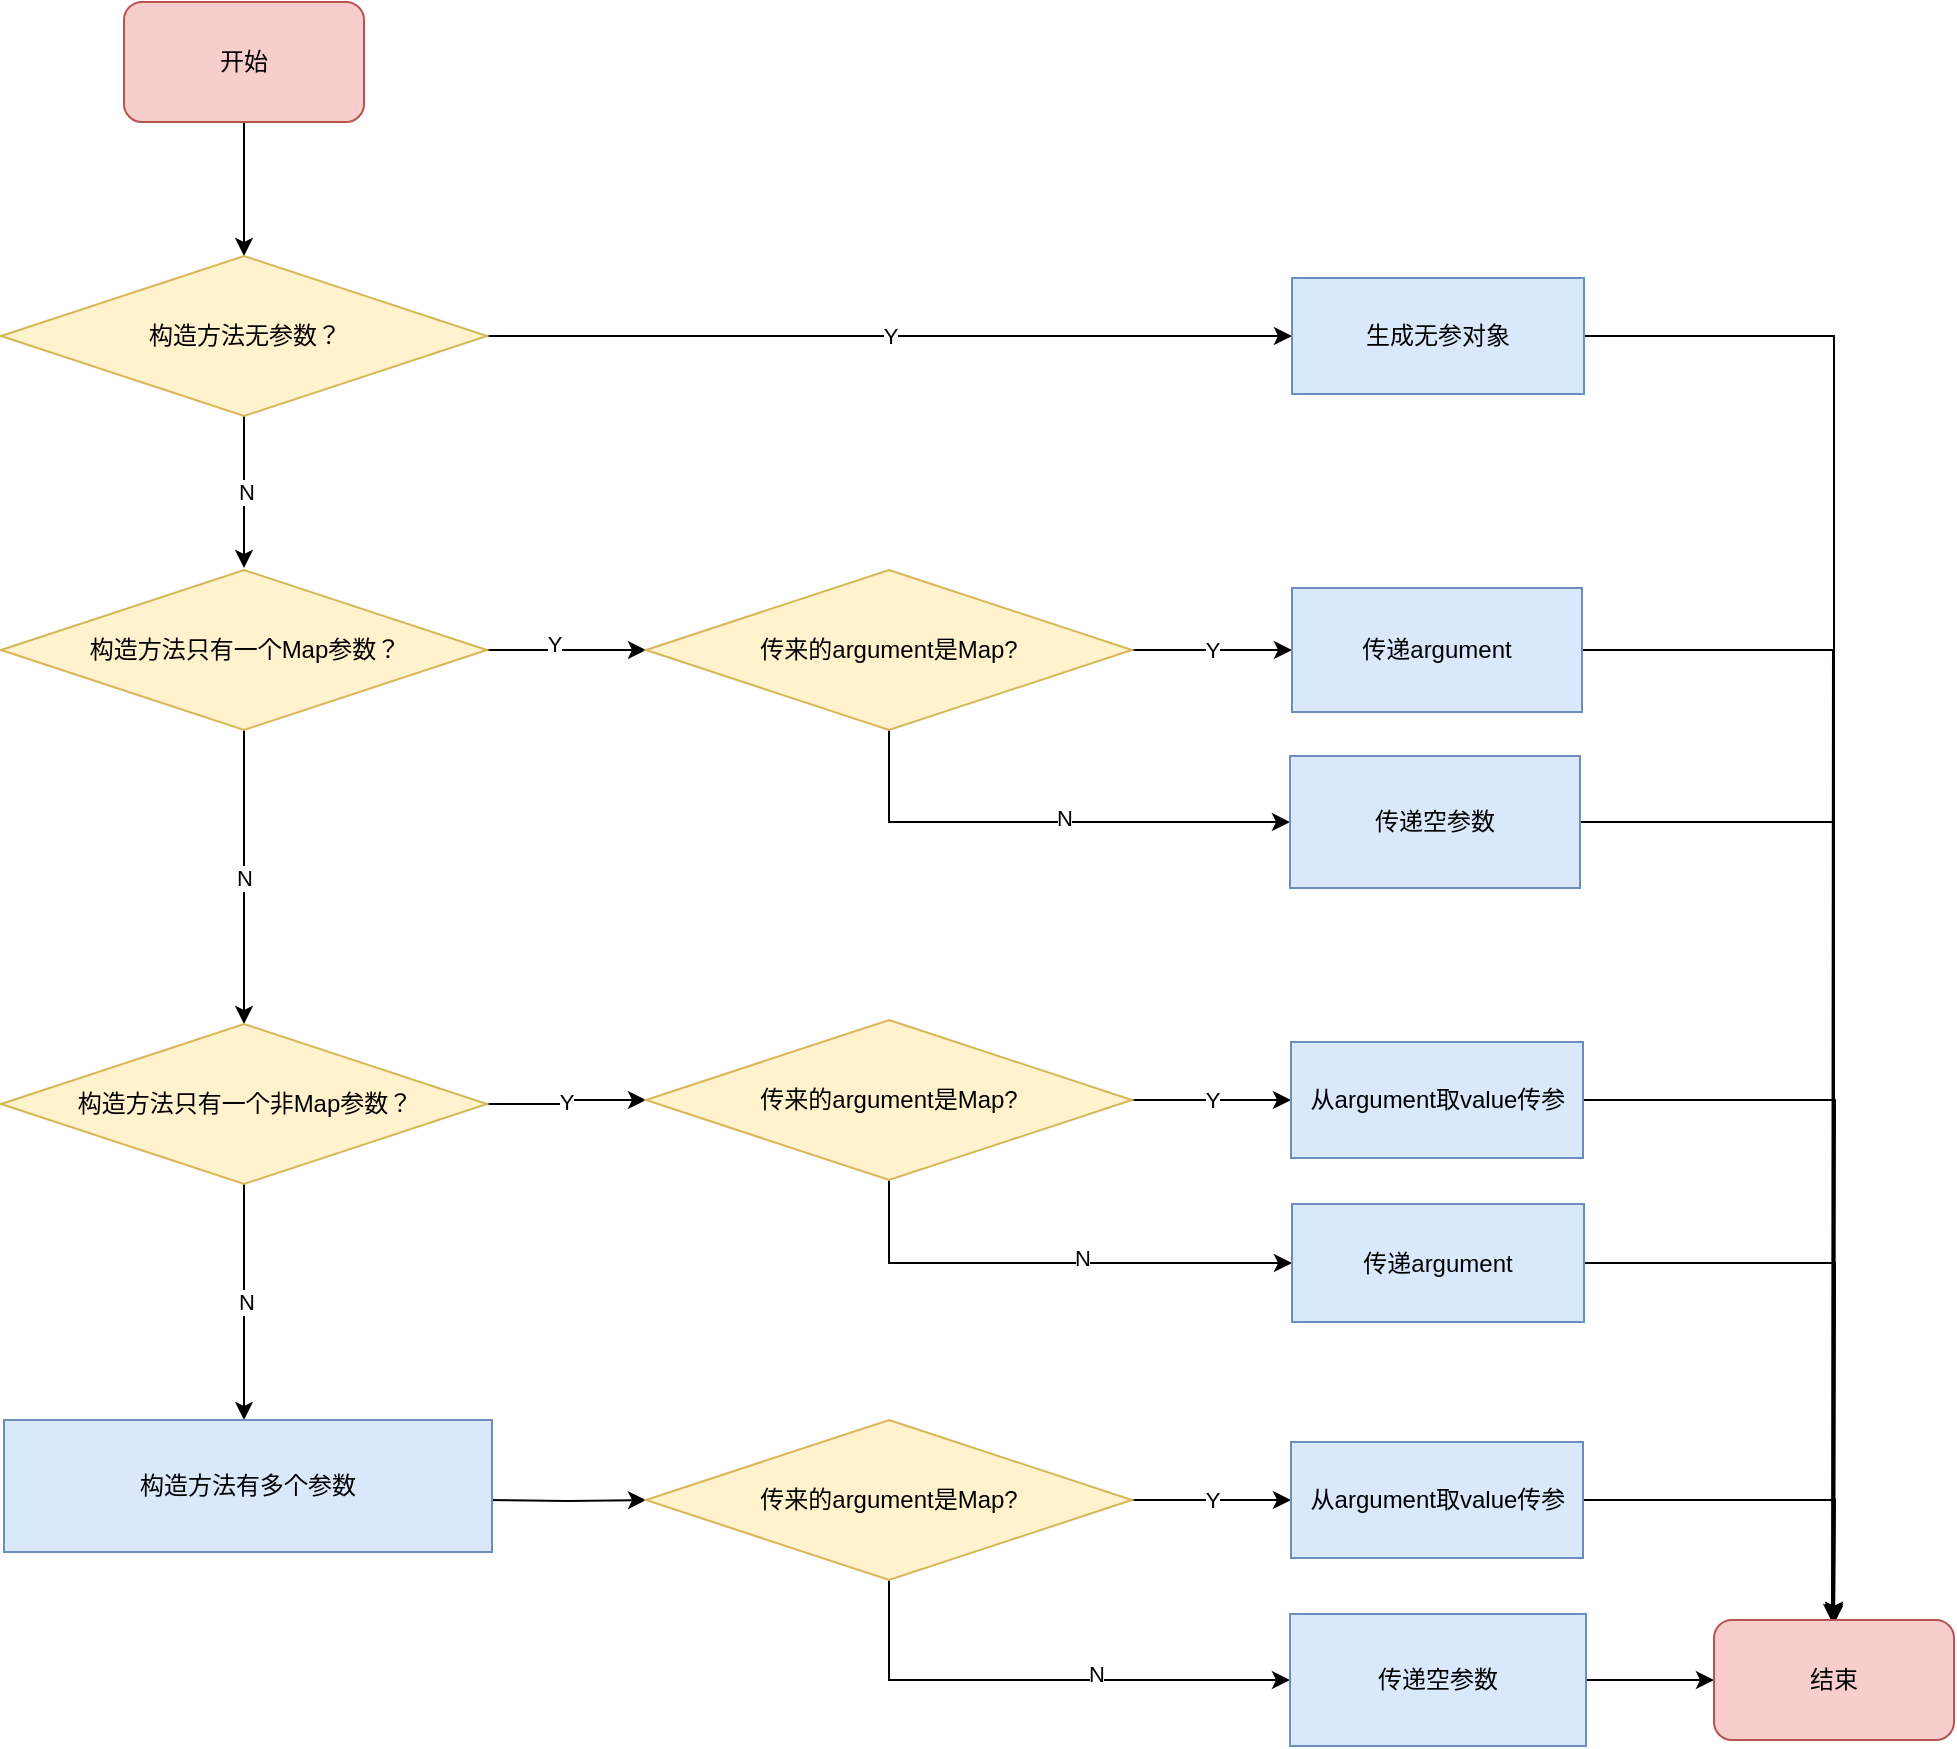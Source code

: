<mxfile version="14.4.4" type="github">
  <diagram id="RbI6a6aazV5-y1QSjEhH" name="Page-1">
    <mxGraphModel dx="2066" dy="1097" grid="0" gridSize="10" guides="1" tooltips="1" connect="1" arrows="1" fold="1" page="0" pageScale="1" pageWidth="827" pageHeight="1169" math="0" shadow="0">
      <root>
        <mxCell id="0" />
        <mxCell id="1" parent="0" />
        <mxCell id="_aRZKOzga5QORLewIEdH-8" style="edgeStyle=orthogonalEdgeStyle;rounded=0;orthogonalLoop=1;jettySize=auto;html=1;" edge="1" parent="1" source="_aRZKOzga5QORLewIEdH-3" target="_aRZKOzga5QORLewIEdH-4">
          <mxGeometry relative="1" as="geometry" />
        </mxCell>
        <mxCell id="_aRZKOzga5QORLewIEdH-3" value="开始" style="rounded=1;whiteSpace=wrap;html=1;fillColor=#f8cecc;strokeColor=#b85450;" vertex="1" parent="1">
          <mxGeometry x="339" y="83" width="120" height="60" as="geometry" />
        </mxCell>
        <mxCell id="_aRZKOzga5QORLewIEdH-9" value="N" style="edgeStyle=orthogonalEdgeStyle;rounded=0;orthogonalLoop=1;jettySize=auto;html=1;exitX=0.5;exitY=1;exitDx=0;exitDy=0;" edge="1" parent="1" source="_aRZKOzga5QORLewIEdH-4">
          <mxGeometry relative="1" as="geometry">
            <mxPoint x="399" y="366" as="targetPoint" />
          </mxGeometry>
        </mxCell>
        <mxCell id="_aRZKOzga5QORLewIEdH-44" value="Y" style="edgeStyle=orthogonalEdgeStyle;rounded=0;orthogonalLoop=1;jettySize=auto;html=1;" edge="1" parent="1" source="_aRZKOzga5QORLewIEdH-4" target="_aRZKOzga5QORLewIEdH-19">
          <mxGeometry relative="1" as="geometry" />
        </mxCell>
        <mxCell id="_aRZKOzga5QORLewIEdH-4" value="构造方法无参数？" style="rhombus;whiteSpace=wrap;html=1;fillColor=#fff2cc;strokeColor=#d6b656;" vertex="1" parent="1">
          <mxGeometry x="277.5" y="210" width="243" height="80" as="geometry" />
        </mxCell>
        <mxCell id="_aRZKOzga5QORLewIEdH-17" value="N" style="edgeStyle=orthogonalEdgeStyle;rounded=0;orthogonalLoop=1;jettySize=auto;html=1;exitX=0.5;exitY=1;exitDx=0;exitDy=0;" edge="1" parent="1" source="_aRZKOzga5QORLewIEdH-5" target="_aRZKOzga5QORLewIEdH-6">
          <mxGeometry relative="1" as="geometry" />
        </mxCell>
        <mxCell id="_aRZKOzga5QORLewIEdH-20" style="edgeStyle=orthogonalEdgeStyle;rounded=0;orthogonalLoop=1;jettySize=auto;html=1;entryX=0;entryY=0.5;entryDx=0;entryDy=0;" edge="1" parent="1" source="_aRZKOzga5QORLewIEdH-5" target="_aRZKOzga5QORLewIEdH-11">
          <mxGeometry relative="1" as="geometry" />
        </mxCell>
        <mxCell id="_aRZKOzga5QORLewIEdH-41" value="Y" style="edgeLabel;html=1;align=center;verticalAlign=middle;resizable=0;points=[];" vertex="1" connectable="0" parent="_aRZKOzga5QORLewIEdH-20">
          <mxGeometry x="-0.182" y="3" relative="1" as="geometry">
            <mxPoint x="1" as="offset" />
          </mxGeometry>
        </mxCell>
        <mxCell id="_aRZKOzga5QORLewIEdH-5" value="构造方法只有一个Map参数？" style="rhombus;whiteSpace=wrap;html=1;fillColor=#fff2cc;strokeColor=#d6b656;" vertex="1" parent="1">
          <mxGeometry x="277.5" y="367" width="243" height="80" as="geometry" />
        </mxCell>
        <mxCell id="_aRZKOzga5QORLewIEdH-18" value="N" style="edgeStyle=orthogonalEdgeStyle;rounded=0;orthogonalLoop=1;jettySize=auto;html=1;exitX=0.5;exitY=1;exitDx=0;exitDy=0;" edge="1" parent="1" source="_aRZKOzga5QORLewIEdH-6">
          <mxGeometry relative="1" as="geometry">
            <mxPoint x="399" y="792" as="targetPoint" />
          </mxGeometry>
        </mxCell>
        <mxCell id="_aRZKOzga5QORLewIEdH-23" value="Y" style="edgeStyle=orthogonalEdgeStyle;rounded=0;orthogonalLoop=1;jettySize=auto;html=1;exitX=1;exitY=0.5;exitDx=0;exitDy=0;entryX=0;entryY=0.5;entryDx=0;entryDy=0;" edge="1" parent="1" source="_aRZKOzga5QORLewIEdH-6" target="_aRZKOzga5QORLewIEdH-12">
          <mxGeometry relative="1" as="geometry" />
        </mxCell>
        <mxCell id="_aRZKOzga5QORLewIEdH-6" value="构造方法只有一个非Map参数？" style="rhombus;whiteSpace=wrap;html=1;fillColor=#fff2cc;strokeColor=#d6b656;" vertex="1" parent="1">
          <mxGeometry x="277.5" y="594" width="243" height="80" as="geometry" />
        </mxCell>
        <mxCell id="_aRZKOzga5QORLewIEdH-27" value="" style="edgeStyle=orthogonalEdgeStyle;rounded=0;orthogonalLoop=1;jettySize=auto;html=1;exitX=1;exitY=0.5;exitDx=0;exitDy=0;" edge="1" parent="1" target="_aRZKOzga5QORLewIEdH-13">
          <mxGeometry relative="1" as="geometry">
            <mxPoint x="520.5" y="832" as="sourcePoint" />
          </mxGeometry>
        </mxCell>
        <mxCell id="_aRZKOzga5QORLewIEdH-21" value="Y" style="edgeStyle=orthogonalEdgeStyle;rounded=0;orthogonalLoop=1;jettySize=auto;html=1;" edge="1" parent="1" source="_aRZKOzga5QORLewIEdH-11" target="_aRZKOzga5QORLewIEdH-14">
          <mxGeometry relative="1" as="geometry" />
        </mxCell>
        <mxCell id="_aRZKOzga5QORLewIEdH-31" style="edgeStyle=orthogonalEdgeStyle;rounded=0;orthogonalLoop=1;jettySize=auto;html=1;entryX=0;entryY=0.5;entryDx=0;entryDy=0;exitX=0.5;exitY=1;exitDx=0;exitDy=0;" edge="1" parent="1" source="_aRZKOzga5QORLewIEdH-11" target="_aRZKOzga5QORLewIEdH-15">
          <mxGeometry relative="1" as="geometry">
            <Array as="points">
              <mxPoint x="722" y="493" />
            </Array>
          </mxGeometry>
        </mxCell>
        <mxCell id="_aRZKOzga5QORLewIEdH-32" value="N" style="edgeLabel;html=1;align=center;verticalAlign=middle;resizable=0;points=[];" vertex="1" connectable="0" parent="_aRZKOzga5QORLewIEdH-31">
          <mxGeometry x="0.071" y="2" relative="1" as="geometry">
            <mxPoint x="1" as="offset" />
          </mxGeometry>
        </mxCell>
        <mxCell id="_aRZKOzga5QORLewIEdH-11" value="传来的argument是Map?" style="rhombus;whiteSpace=wrap;html=1;fillColor=#fff2cc;strokeColor=#d6b656;" vertex="1" parent="1">
          <mxGeometry x="600" y="367" width="243" height="80" as="geometry" />
        </mxCell>
        <mxCell id="_aRZKOzga5QORLewIEdH-24" value="Y" style="edgeStyle=orthogonalEdgeStyle;rounded=0;orthogonalLoop=1;jettySize=auto;html=1;" edge="1" parent="1" source="_aRZKOzga5QORLewIEdH-12" target="_aRZKOzga5QORLewIEdH-16">
          <mxGeometry relative="1" as="geometry" />
        </mxCell>
        <mxCell id="_aRZKOzga5QORLewIEdH-34" style="edgeStyle=orthogonalEdgeStyle;rounded=0;orthogonalLoop=1;jettySize=auto;html=1;entryX=0;entryY=0.5;entryDx=0;entryDy=0;exitX=0.5;exitY=1;exitDx=0;exitDy=0;" edge="1" parent="1" source="_aRZKOzga5QORLewIEdH-12" target="_aRZKOzga5QORLewIEdH-33">
          <mxGeometry relative="1" as="geometry" />
        </mxCell>
        <mxCell id="_aRZKOzga5QORLewIEdH-35" value="N" style="edgeLabel;html=1;align=center;verticalAlign=middle;resizable=0;points=[];" vertex="1" connectable="0" parent="_aRZKOzga5QORLewIEdH-34">
          <mxGeometry x="0.136" y="4" relative="1" as="geometry">
            <mxPoint y="1" as="offset" />
          </mxGeometry>
        </mxCell>
        <mxCell id="_aRZKOzga5QORLewIEdH-12" value="传来的argument是Map?" style="rhombus;whiteSpace=wrap;html=1;fillColor=#fff2cc;strokeColor=#d6b656;" vertex="1" parent="1">
          <mxGeometry x="600" y="592" width="243" height="80" as="geometry" />
        </mxCell>
        <mxCell id="_aRZKOzga5QORLewIEdH-37" value="Y" style="edgeStyle=orthogonalEdgeStyle;rounded=0;orthogonalLoop=1;jettySize=auto;html=1;" edge="1" parent="1" source="_aRZKOzga5QORLewIEdH-13" target="_aRZKOzga5QORLewIEdH-36">
          <mxGeometry relative="1" as="geometry" />
        </mxCell>
        <mxCell id="_aRZKOzga5QORLewIEdH-39" style="edgeStyle=orthogonalEdgeStyle;rounded=0;orthogonalLoop=1;jettySize=auto;html=1;entryX=0;entryY=0.5;entryDx=0;entryDy=0;exitX=0.5;exitY=1;exitDx=0;exitDy=0;" edge="1" parent="1" source="_aRZKOzga5QORLewIEdH-13" target="_aRZKOzga5QORLewIEdH-38">
          <mxGeometry relative="1" as="geometry" />
        </mxCell>
        <mxCell id="_aRZKOzga5QORLewIEdH-40" value="N" style="edgeLabel;html=1;align=center;verticalAlign=middle;resizable=0;points=[];" vertex="1" connectable="0" parent="_aRZKOzga5QORLewIEdH-39">
          <mxGeometry x="0.217" y="3" relative="1" as="geometry">
            <mxPoint x="1" as="offset" />
          </mxGeometry>
        </mxCell>
        <mxCell id="_aRZKOzga5QORLewIEdH-13" value="传来的argument是Map?" style="rhombus;whiteSpace=wrap;html=1;fillColor=#fff2cc;strokeColor=#d6b656;" vertex="1" parent="1">
          <mxGeometry x="600" y="792" width="243" height="80" as="geometry" />
        </mxCell>
        <mxCell id="_aRZKOzga5QORLewIEdH-50" style="edgeStyle=orthogonalEdgeStyle;rounded=0;orthogonalLoop=1;jettySize=auto;html=1;" edge="1" parent="1" source="_aRZKOzga5QORLewIEdH-14">
          <mxGeometry relative="1" as="geometry">
            <mxPoint x="1193" y="893" as="targetPoint" />
          </mxGeometry>
        </mxCell>
        <mxCell id="_aRZKOzga5QORLewIEdH-14" value="传递argument" style="rounded=0;whiteSpace=wrap;html=1;fillColor=#dae8fc;strokeColor=#6c8ebf;" vertex="1" parent="1">
          <mxGeometry x="923" y="376" width="145" height="62" as="geometry" />
        </mxCell>
        <mxCell id="_aRZKOzga5QORLewIEdH-51" style="edgeStyle=orthogonalEdgeStyle;rounded=0;orthogonalLoop=1;jettySize=auto;html=1;entryX=0.5;entryY=0;entryDx=0;entryDy=0;" edge="1" parent="1" source="_aRZKOzga5QORLewIEdH-15" target="_aRZKOzga5QORLewIEdH-47">
          <mxGeometry relative="1" as="geometry" />
        </mxCell>
        <mxCell id="_aRZKOzga5QORLewIEdH-15" value="传递空参数" style="rounded=0;whiteSpace=wrap;html=1;fillColor=#dae8fc;strokeColor=#6c8ebf;" vertex="1" parent="1">
          <mxGeometry x="922" y="460" width="145" height="66" as="geometry" />
        </mxCell>
        <mxCell id="_aRZKOzga5QORLewIEdH-52" style="edgeStyle=orthogonalEdgeStyle;rounded=0;orthogonalLoop=1;jettySize=auto;html=1;" edge="1" parent="1" source="_aRZKOzga5QORLewIEdH-16">
          <mxGeometry relative="1" as="geometry">
            <mxPoint x="1194" y="894" as="targetPoint" />
          </mxGeometry>
        </mxCell>
        <mxCell id="_aRZKOzga5QORLewIEdH-16" value="从argument取value传参" style="rounded=0;whiteSpace=wrap;html=1;fillColor=#dae8fc;strokeColor=#6c8ebf;" vertex="1" parent="1">
          <mxGeometry x="922.5" y="603" width="146" height="58" as="geometry" />
        </mxCell>
        <mxCell id="_aRZKOzga5QORLewIEdH-49" style="edgeStyle=orthogonalEdgeStyle;rounded=0;orthogonalLoop=1;jettySize=auto;html=1;entryX=0.5;entryY=0;entryDx=0;entryDy=0;" edge="1" parent="1" source="_aRZKOzga5QORLewIEdH-19" target="_aRZKOzga5QORLewIEdH-47">
          <mxGeometry relative="1" as="geometry" />
        </mxCell>
        <mxCell id="_aRZKOzga5QORLewIEdH-19" value="生成无参对象" style="rounded=0;whiteSpace=wrap;html=1;fillColor=#dae8fc;strokeColor=#6c8ebf;" vertex="1" parent="1">
          <mxGeometry x="923" y="221" width="146" height="58" as="geometry" />
        </mxCell>
        <mxCell id="_aRZKOzga5QORLewIEdH-53" style="edgeStyle=orthogonalEdgeStyle;rounded=0;orthogonalLoop=1;jettySize=auto;html=1;" edge="1" parent="1" source="_aRZKOzga5QORLewIEdH-33">
          <mxGeometry relative="1" as="geometry">
            <mxPoint x="1194" y="893" as="targetPoint" />
          </mxGeometry>
        </mxCell>
        <mxCell id="_aRZKOzga5QORLewIEdH-33" value="传递argument" style="rounded=0;whiteSpace=wrap;html=1;fillColor=#dae8fc;strokeColor=#6c8ebf;" vertex="1" parent="1">
          <mxGeometry x="923" y="684" width="146" height="59" as="geometry" />
        </mxCell>
        <mxCell id="_aRZKOzga5QORLewIEdH-54" style="edgeStyle=orthogonalEdgeStyle;rounded=0;orthogonalLoop=1;jettySize=auto;html=1;" edge="1" parent="1" source="_aRZKOzga5QORLewIEdH-36">
          <mxGeometry relative="1" as="geometry">
            <mxPoint x="1194" y="893" as="targetPoint" />
          </mxGeometry>
        </mxCell>
        <mxCell id="_aRZKOzga5QORLewIEdH-36" value="从argument取value传参" style="rounded=0;whiteSpace=wrap;html=1;fillColor=#dae8fc;strokeColor=#6c8ebf;" vertex="1" parent="1">
          <mxGeometry x="922.5" y="803" width="146" height="58" as="geometry" />
        </mxCell>
        <mxCell id="_aRZKOzga5QORLewIEdH-48" style="edgeStyle=orthogonalEdgeStyle;rounded=0;orthogonalLoop=1;jettySize=auto;html=1;entryX=0;entryY=0.5;entryDx=0;entryDy=0;" edge="1" parent="1" source="_aRZKOzga5QORLewIEdH-38" target="_aRZKOzga5QORLewIEdH-47">
          <mxGeometry relative="1" as="geometry" />
        </mxCell>
        <mxCell id="_aRZKOzga5QORLewIEdH-38" value="传递空参数" style="rounded=0;whiteSpace=wrap;html=1;fillColor=#dae8fc;strokeColor=#6c8ebf;" vertex="1" parent="1">
          <mxGeometry x="922" y="889" width="148" height="66" as="geometry" />
        </mxCell>
        <mxCell id="_aRZKOzga5QORLewIEdH-45" value="构造方法有多个参数" style="rounded=0;whiteSpace=wrap;html=1;fillColor=#dae8fc;strokeColor=#6c8ebf;" vertex="1" parent="1">
          <mxGeometry x="279" y="792" width="244" height="66" as="geometry" />
        </mxCell>
        <mxCell id="_aRZKOzga5QORLewIEdH-47" value="结束" style="rounded=1;whiteSpace=wrap;html=1;fillColor=#f8cecc;strokeColor=#b85450;" vertex="1" parent="1">
          <mxGeometry x="1134" y="892" width="120" height="60" as="geometry" />
        </mxCell>
      </root>
    </mxGraphModel>
  </diagram>
</mxfile>
